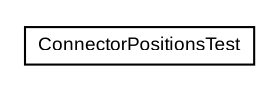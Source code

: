 #!/usr/local/bin/dot
#
# Class diagram 
# Generated by UMLGraph version R5_6 (http://www.umlgraph.org/)
#

digraph G {
	edge [fontname="arial",fontsize=10,labelfontname="arial",labelfontsize=10];
	node [fontname="arial",fontsize=10,shape=plaintext];
	nodesep=0.25;
	ranksep=0.5;
	// org.settings4j.ConnectorPositionsTest
	c61 [label=<<table title="org.settings4j.ConnectorPositionsTest" border="0" cellborder="1" cellspacing="0" cellpadding="2" port="p" href="./ConnectorPositionsTest.html">
		<tr><td><table border="0" cellspacing="0" cellpadding="1">
<tr><td align="center" balign="center"> ConnectorPositionsTest </td></tr>
		</table></td></tr>
		</table>>, URL="./ConnectorPositionsTest.html", fontname="arial", fontcolor="black", fontsize=9.0];
}

